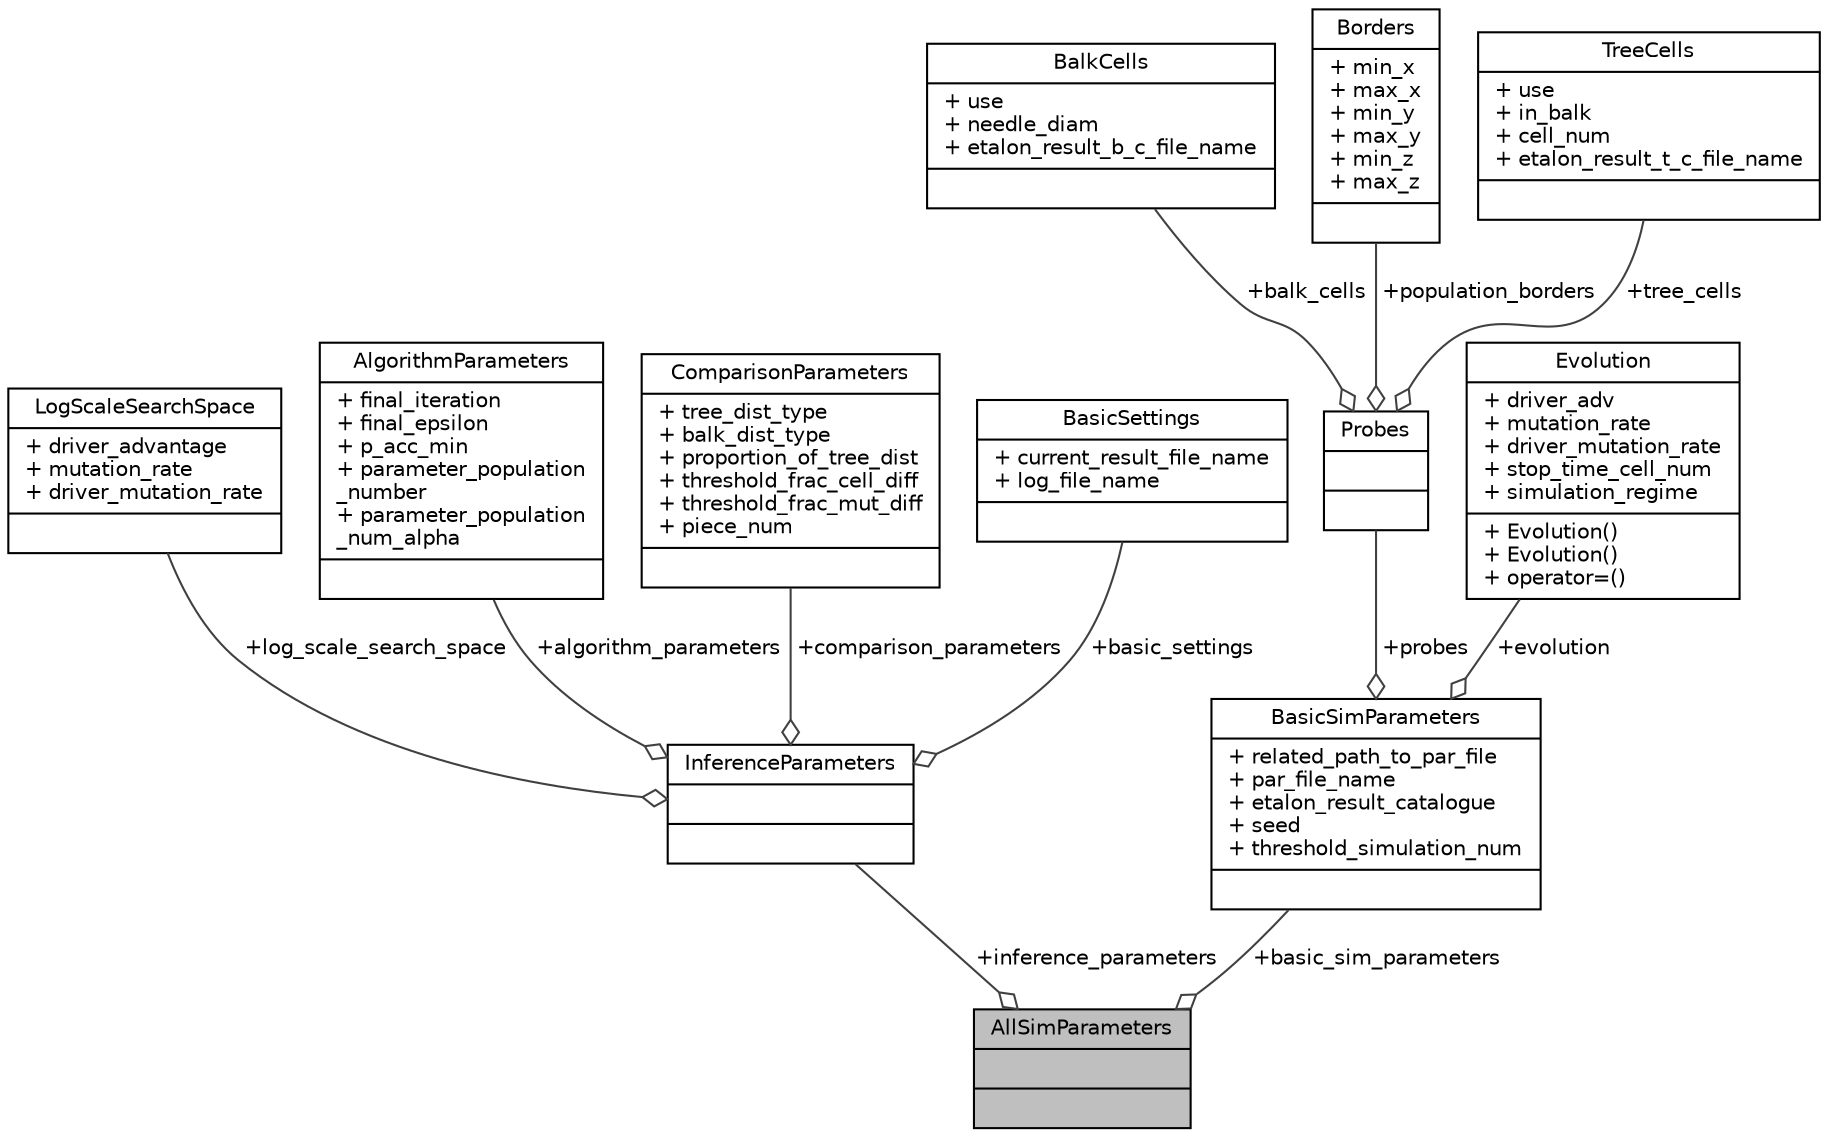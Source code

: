 digraph "AllSimParameters"
{
  edge [fontname="Helvetica",fontsize="10",labelfontname="Helvetica",labelfontsize="10"];
  node [fontname="Helvetica",fontsize="10",shape=record];
  Node1 [label="{AllSimParameters\n||}",height=0.2,width=0.4,color="black", fillcolor="grey75", style="filled", fontcolor="black"];
  Node2 -> Node1 [color="grey25",fontsize="10",style="solid",label=" +inference_parameters" ,arrowhead="odiamond",fontname="Helvetica"];
  Node2 [label="{InferenceParameters\n||}",height=0.2,width=0.4,color="black", fillcolor="white", style="filled",URL="$struct_inference_parameters.html"];
  Node3 -> Node2 [color="grey25",fontsize="10",style="solid",label=" +log_scale_search_space" ,arrowhead="odiamond",fontname="Helvetica"];
  Node3 [label="{LogScaleSearchSpace\n|+ driver_advantage\l+ mutation_rate\l+ driver_mutation_rate\l|}",height=0.2,width=0.4,color="black", fillcolor="white", style="filled",URL="$struct_log_scale_search_space.html"];
  Node4 -> Node2 [color="grey25",fontsize="10",style="solid",label=" +algorithm_parameters" ,arrowhead="odiamond",fontname="Helvetica"];
  Node4 [label="{AlgorithmParameters\n|+ final_iteration\l+ final_epsilon\l+ p_acc_min\l+ parameter_population\l_number\l+ parameter_population\l_num_alpha\l|}",height=0.2,width=0.4,color="black", fillcolor="white", style="filled",URL="$struct_algorithm_parameters.html"];
  Node5 -> Node2 [color="grey25",fontsize="10",style="solid",label=" +comparison_parameters" ,arrowhead="odiamond",fontname="Helvetica"];
  Node5 [label="{ComparisonParameters\n|+ tree_dist_type\l+ balk_dist_type\l+ proportion_of_tree_dist\l+ threshold_frac_cell_diff\l+ threshold_frac_mut_diff\l+ piece_num\l|}",height=0.2,width=0.4,color="black", fillcolor="white", style="filled",URL="$struct_comparison_parameters.html"];
  Node6 -> Node2 [color="grey25",fontsize="10",style="solid",label=" +basic_settings" ,arrowhead="odiamond",fontname="Helvetica"];
  Node6 [label="{BasicSettings\n|+ current_result_file_name\l+ log_file_name\l|}",height=0.2,width=0.4,color="black", fillcolor="white", style="filled",URL="$struct_basic_settings.html"];
  Node7 -> Node1 [color="grey25",fontsize="10",style="solid",label=" +basic_sim_parameters" ,arrowhead="odiamond",fontname="Helvetica"];
  Node7 [label="{BasicSimParameters\n|+ related_path_to_par_file\l+ par_file_name\l+ etalon_result_catalogue\l+ seed\l+ threshold_simulation_num\l|}",height=0.2,width=0.4,color="black", fillcolor="white", style="filled",URL="$struct_basic_sim_parameters.html"];
  Node8 -> Node7 [color="grey25",fontsize="10",style="solid",label=" +probes" ,arrowhead="odiamond",fontname="Helvetica"];
  Node8 [label="{Probes\n||}",height=0.2,width=0.4,color="black", fillcolor="white", style="filled",URL="$struct_probes.html"];
  Node9 -> Node8 [color="grey25",fontsize="10",style="solid",label=" +balk_cells" ,arrowhead="odiamond",fontname="Helvetica"];
  Node9 [label="{BalkCells\n|+ use\l+ needle_diam\l+ etalon_result_b_c_file_name\l|}",height=0.2,width=0.4,color="black", fillcolor="white", style="filled",URL="$struct_balk_cells.html"];
  Node10 -> Node8 [color="grey25",fontsize="10",style="solid",label=" +population_borders" ,arrowhead="odiamond",fontname="Helvetica"];
  Node10 [label="{Borders\n|+ min_x\l+ max_x\l+ min_y\l+ max_y\l+ min_z\l+ max_z\l|}",height=0.2,width=0.4,color="black", fillcolor="white", style="filled",URL="$struct_borders.html"];
  Node11 -> Node8 [color="grey25",fontsize="10",style="solid",label=" +tree_cells" ,arrowhead="odiamond",fontname="Helvetica"];
  Node11 [label="{TreeCells\n|+ use\l+ in_balk\l+ cell_num\l+ etalon_result_t_c_file_name\l|}",height=0.2,width=0.4,color="black", fillcolor="white", style="filled",URL="$struct_tree_cells.html"];
  Node12 -> Node7 [color="grey25",fontsize="10",style="solid",label=" +evolution" ,arrowhead="odiamond",fontname="Helvetica"];
  Node12 [label="{Evolution\n|+ driver_adv\l+ mutation_rate\l+ driver_mutation_rate\l+ stop_time_cell_num\l+ simulation_regime\l|+ Evolution()\l+ Evolution()\l+ operator=()\l}",height=0.2,width=0.4,color="black", fillcolor="white", style="filled",URL="$struct_evolution.html"];
}
